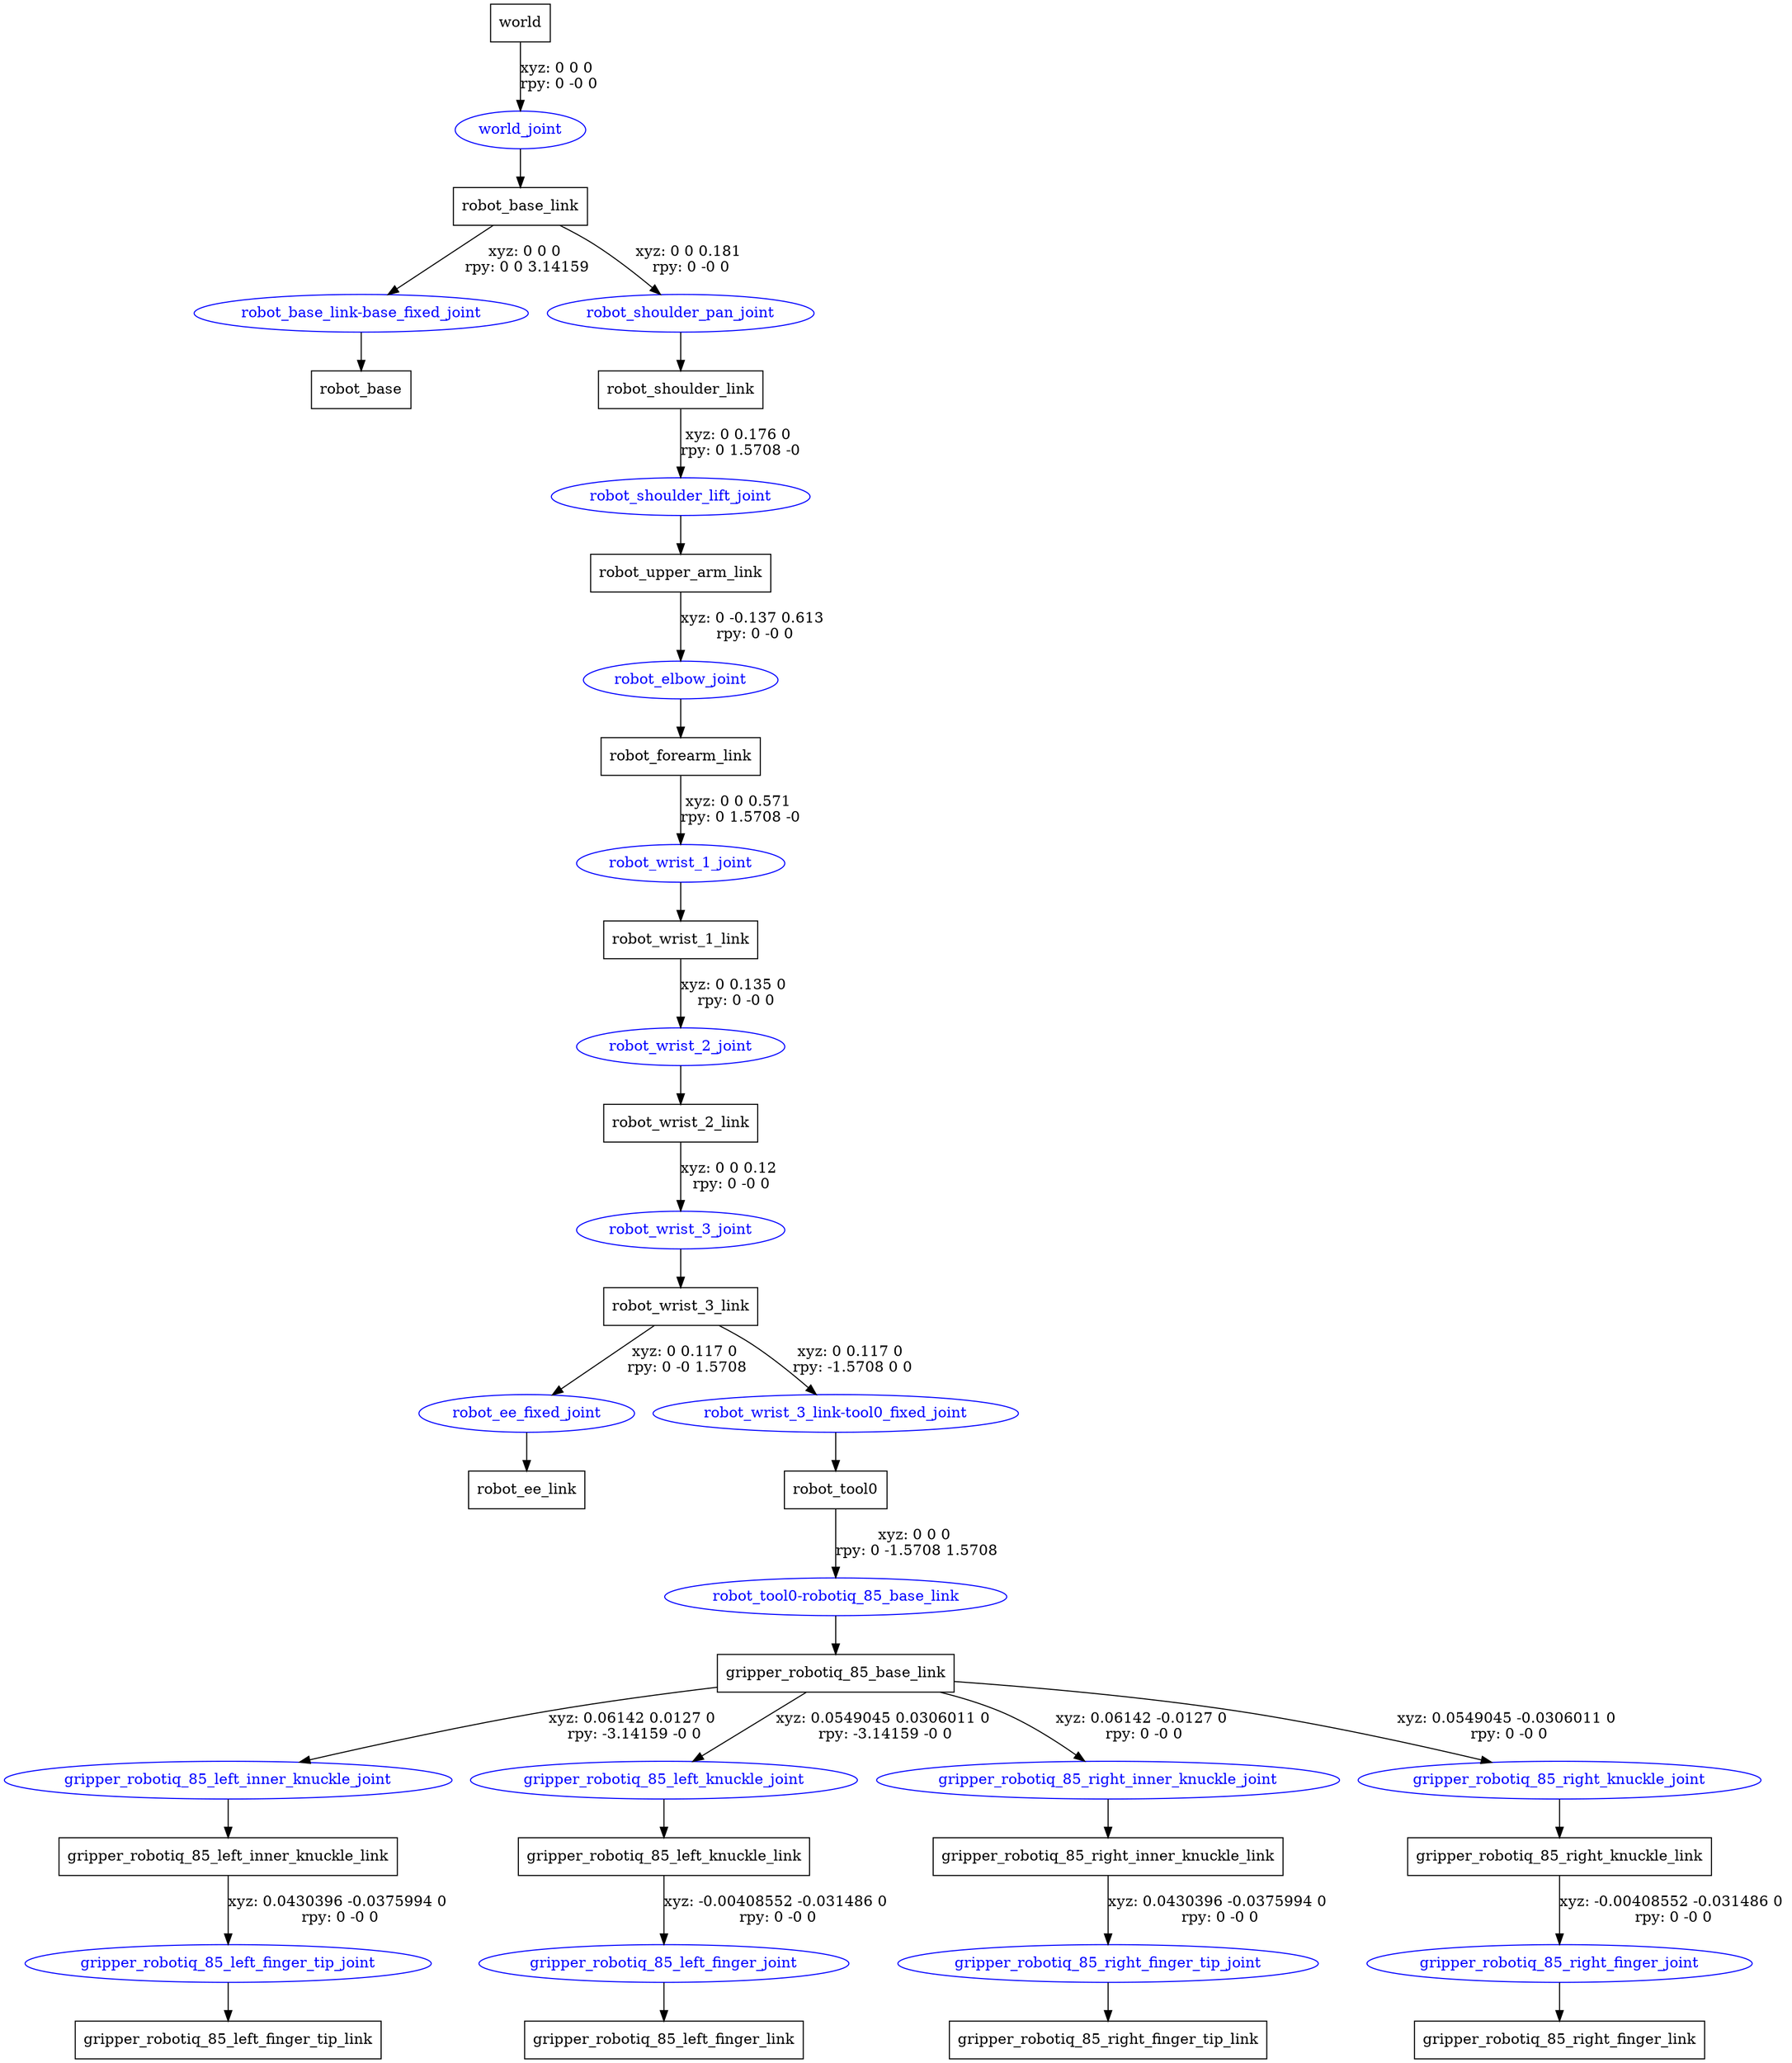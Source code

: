 digraph G {
node [shape=box];
"world" [label="world"];
"robot_base_link" [label="robot_base_link"];
"robot_base" [label="robot_base"];
"robot_shoulder_link" [label="robot_shoulder_link"];
"robot_upper_arm_link" [label="robot_upper_arm_link"];
"robot_forearm_link" [label="robot_forearm_link"];
"robot_wrist_1_link" [label="robot_wrist_1_link"];
"robot_wrist_2_link" [label="robot_wrist_2_link"];
"robot_wrist_3_link" [label="robot_wrist_3_link"];
"robot_ee_link" [label="robot_ee_link"];
"robot_tool0" [label="robot_tool0"];
"gripper_robotiq_85_base_link" [label="gripper_robotiq_85_base_link"];
"gripper_robotiq_85_left_inner_knuckle_link" [label="gripper_robotiq_85_left_inner_knuckle_link"];
"gripper_robotiq_85_left_finger_tip_link" [label="gripper_robotiq_85_left_finger_tip_link"];
"gripper_robotiq_85_left_knuckle_link" [label="gripper_robotiq_85_left_knuckle_link"];
"gripper_robotiq_85_left_finger_link" [label="gripper_robotiq_85_left_finger_link"];
"gripper_robotiq_85_right_inner_knuckle_link" [label="gripper_robotiq_85_right_inner_knuckle_link"];
"gripper_robotiq_85_right_finger_tip_link" [label="gripper_robotiq_85_right_finger_tip_link"];
"gripper_robotiq_85_right_knuckle_link" [label="gripper_robotiq_85_right_knuckle_link"];
"gripper_robotiq_85_right_finger_link" [label="gripper_robotiq_85_right_finger_link"];
node [shape=ellipse, color=blue, fontcolor=blue];
"world" -> "world_joint" [label="xyz: 0 0 0 \nrpy: 0 -0 0"]
"world_joint" -> "robot_base_link"
"robot_base_link" -> "robot_base_link-base_fixed_joint" [label="xyz: 0 0 0 \nrpy: 0 0 3.14159"]
"robot_base_link-base_fixed_joint" -> "robot_base"
"robot_base_link" -> "robot_shoulder_pan_joint" [label="xyz: 0 0 0.181 \nrpy: 0 -0 0"]
"robot_shoulder_pan_joint" -> "robot_shoulder_link"
"robot_shoulder_link" -> "robot_shoulder_lift_joint" [label="xyz: 0 0.176 0 \nrpy: 0 1.5708 -0"]
"robot_shoulder_lift_joint" -> "robot_upper_arm_link"
"robot_upper_arm_link" -> "robot_elbow_joint" [label="xyz: 0 -0.137 0.613 \nrpy: 0 -0 0"]
"robot_elbow_joint" -> "robot_forearm_link"
"robot_forearm_link" -> "robot_wrist_1_joint" [label="xyz: 0 0 0.571 \nrpy: 0 1.5708 -0"]
"robot_wrist_1_joint" -> "robot_wrist_1_link"
"robot_wrist_1_link" -> "robot_wrist_2_joint" [label="xyz: 0 0.135 0 \nrpy: 0 -0 0"]
"robot_wrist_2_joint" -> "robot_wrist_2_link"
"robot_wrist_2_link" -> "robot_wrist_3_joint" [label="xyz: 0 0 0.12 \nrpy: 0 -0 0"]
"robot_wrist_3_joint" -> "robot_wrist_3_link"
"robot_wrist_3_link" -> "robot_ee_fixed_joint" [label="xyz: 0 0.117 0 \nrpy: 0 -0 1.5708"]
"robot_ee_fixed_joint" -> "robot_ee_link"
"robot_wrist_3_link" -> "robot_wrist_3_link-tool0_fixed_joint" [label="xyz: 0 0.117 0 \nrpy: -1.5708 0 0"]
"robot_wrist_3_link-tool0_fixed_joint" -> "robot_tool0"
"robot_tool0" -> "robot_tool0-robotiq_85_base_link" [label="xyz: 0 0 0 \nrpy: 0 -1.5708 1.5708"]
"robot_tool0-robotiq_85_base_link" -> "gripper_robotiq_85_base_link"
"gripper_robotiq_85_base_link" -> "gripper_robotiq_85_left_inner_knuckle_joint" [label="xyz: 0.06142 0.0127 0 \nrpy: -3.14159 -0 0"]
"gripper_robotiq_85_left_inner_knuckle_joint" -> "gripper_robotiq_85_left_inner_knuckle_link"
"gripper_robotiq_85_left_inner_knuckle_link" -> "gripper_robotiq_85_left_finger_tip_joint" [label="xyz: 0.0430396 -0.0375994 0 \nrpy: 0 -0 0"]
"gripper_robotiq_85_left_finger_tip_joint" -> "gripper_robotiq_85_left_finger_tip_link"
"gripper_robotiq_85_base_link" -> "gripper_robotiq_85_left_knuckle_joint" [label="xyz: 0.0549045 0.0306011 0 \nrpy: -3.14159 -0 0"]
"gripper_robotiq_85_left_knuckle_joint" -> "gripper_robotiq_85_left_knuckle_link"
"gripper_robotiq_85_left_knuckle_link" -> "gripper_robotiq_85_left_finger_joint" [label="xyz: -0.00408552 -0.031486 0 \nrpy: 0 -0 0"]
"gripper_robotiq_85_left_finger_joint" -> "gripper_robotiq_85_left_finger_link"
"gripper_robotiq_85_base_link" -> "gripper_robotiq_85_right_inner_knuckle_joint" [label="xyz: 0.06142 -0.0127 0 \nrpy: 0 -0 0"]
"gripper_robotiq_85_right_inner_knuckle_joint" -> "gripper_robotiq_85_right_inner_knuckle_link"
"gripper_robotiq_85_right_inner_knuckle_link" -> "gripper_robotiq_85_right_finger_tip_joint" [label="xyz: 0.0430396 -0.0375994 0 \nrpy: 0 -0 0"]
"gripper_robotiq_85_right_finger_tip_joint" -> "gripper_robotiq_85_right_finger_tip_link"
"gripper_robotiq_85_base_link" -> "gripper_robotiq_85_right_knuckle_joint" [label="xyz: 0.0549045 -0.0306011 0 \nrpy: 0 -0 0"]
"gripper_robotiq_85_right_knuckle_joint" -> "gripper_robotiq_85_right_knuckle_link"
"gripper_robotiq_85_right_knuckle_link" -> "gripper_robotiq_85_right_finger_joint" [label="xyz: -0.00408552 -0.031486 0 \nrpy: 0 -0 0"]
"gripper_robotiq_85_right_finger_joint" -> "gripper_robotiq_85_right_finger_link"
}
